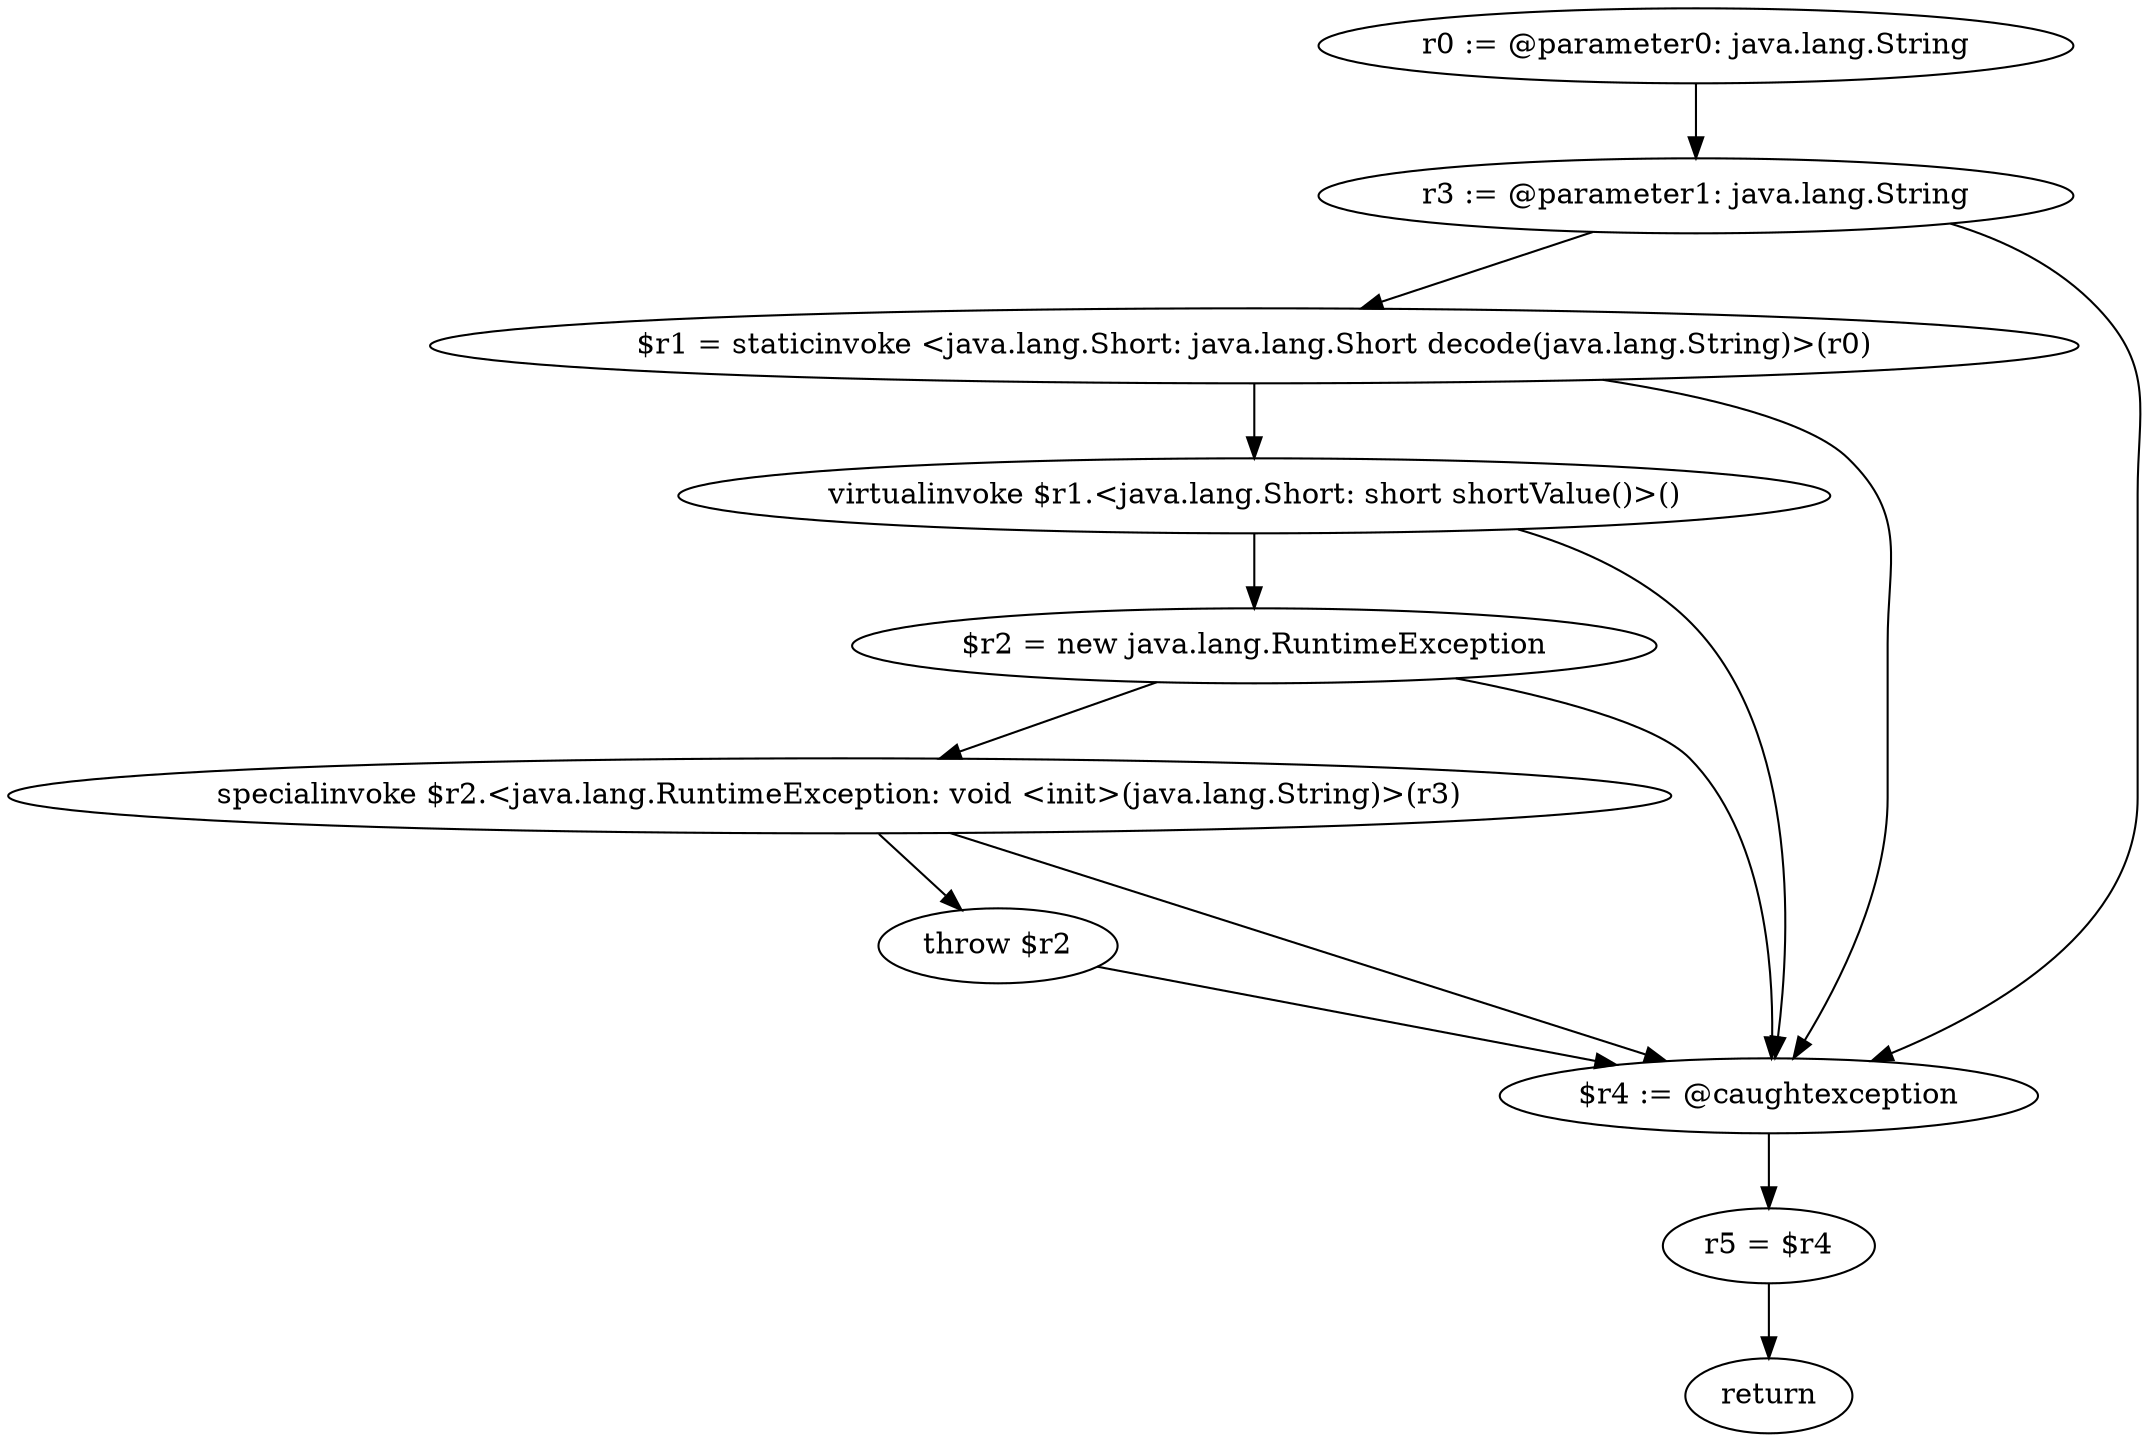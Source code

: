 digraph "unitGraph" {
    "r0 := @parameter0: java.lang.String"
    "r3 := @parameter1: java.lang.String"
    "$r1 = staticinvoke <java.lang.Short: java.lang.Short decode(java.lang.String)>(r0)"
    "virtualinvoke $r1.<java.lang.Short: short shortValue()>()"
    "$r2 = new java.lang.RuntimeException"
    "specialinvoke $r2.<java.lang.RuntimeException: void <init>(java.lang.String)>(r3)"
    "throw $r2"
    "$r4 := @caughtexception"
    "r5 = $r4"
    "return"
    "r0 := @parameter0: java.lang.String"->"r3 := @parameter1: java.lang.String";
    "r3 := @parameter1: java.lang.String"->"$r1 = staticinvoke <java.lang.Short: java.lang.Short decode(java.lang.String)>(r0)";
    "r3 := @parameter1: java.lang.String"->"$r4 := @caughtexception";
    "$r1 = staticinvoke <java.lang.Short: java.lang.Short decode(java.lang.String)>(r0)"->"virtualinvoke $r1.<java.lang.Short: short shortValue()>()";
    "$r1 = staticinvoke <java.lang.Short: java.lang.Short decode(java.lang.String)>(r0)"->"$r4 := @caughtexception";
    "virtualinvoke $r1.<java.lang.Short: short shortValue()>()"->"$r2 = new java.lang.RuntimeException";
    "virtualinvoke $r1.<java.lang.Short: short shortValue()>()"->"$r4 := @caughtexception";
    "$r2 = new java.lang.RuntimeException"->"specialinvoke $r2.<java.lang.RuntimeException: void <init>(java.lang.String)>(r3)";
    "$r2 = new java.lang.RuntimeException"->"$r4 := @caughtexception";
    "specialinvoke $r2.<java.lang.RuntimeException: void <init>(java.lang.String)>(r3)"->"throw $r2";
    "specialinvoke $r2.<java.lang.RuntimeException: void <init>(java.lang.String)>(r3)"->"$r4 := @caughtexception";
    "throw $r2"->"$r4 := @caughtexception";
    "$r4 := @caughtexception"->"r5 = $r4";
    "r5 = $r4"->"return";
}
